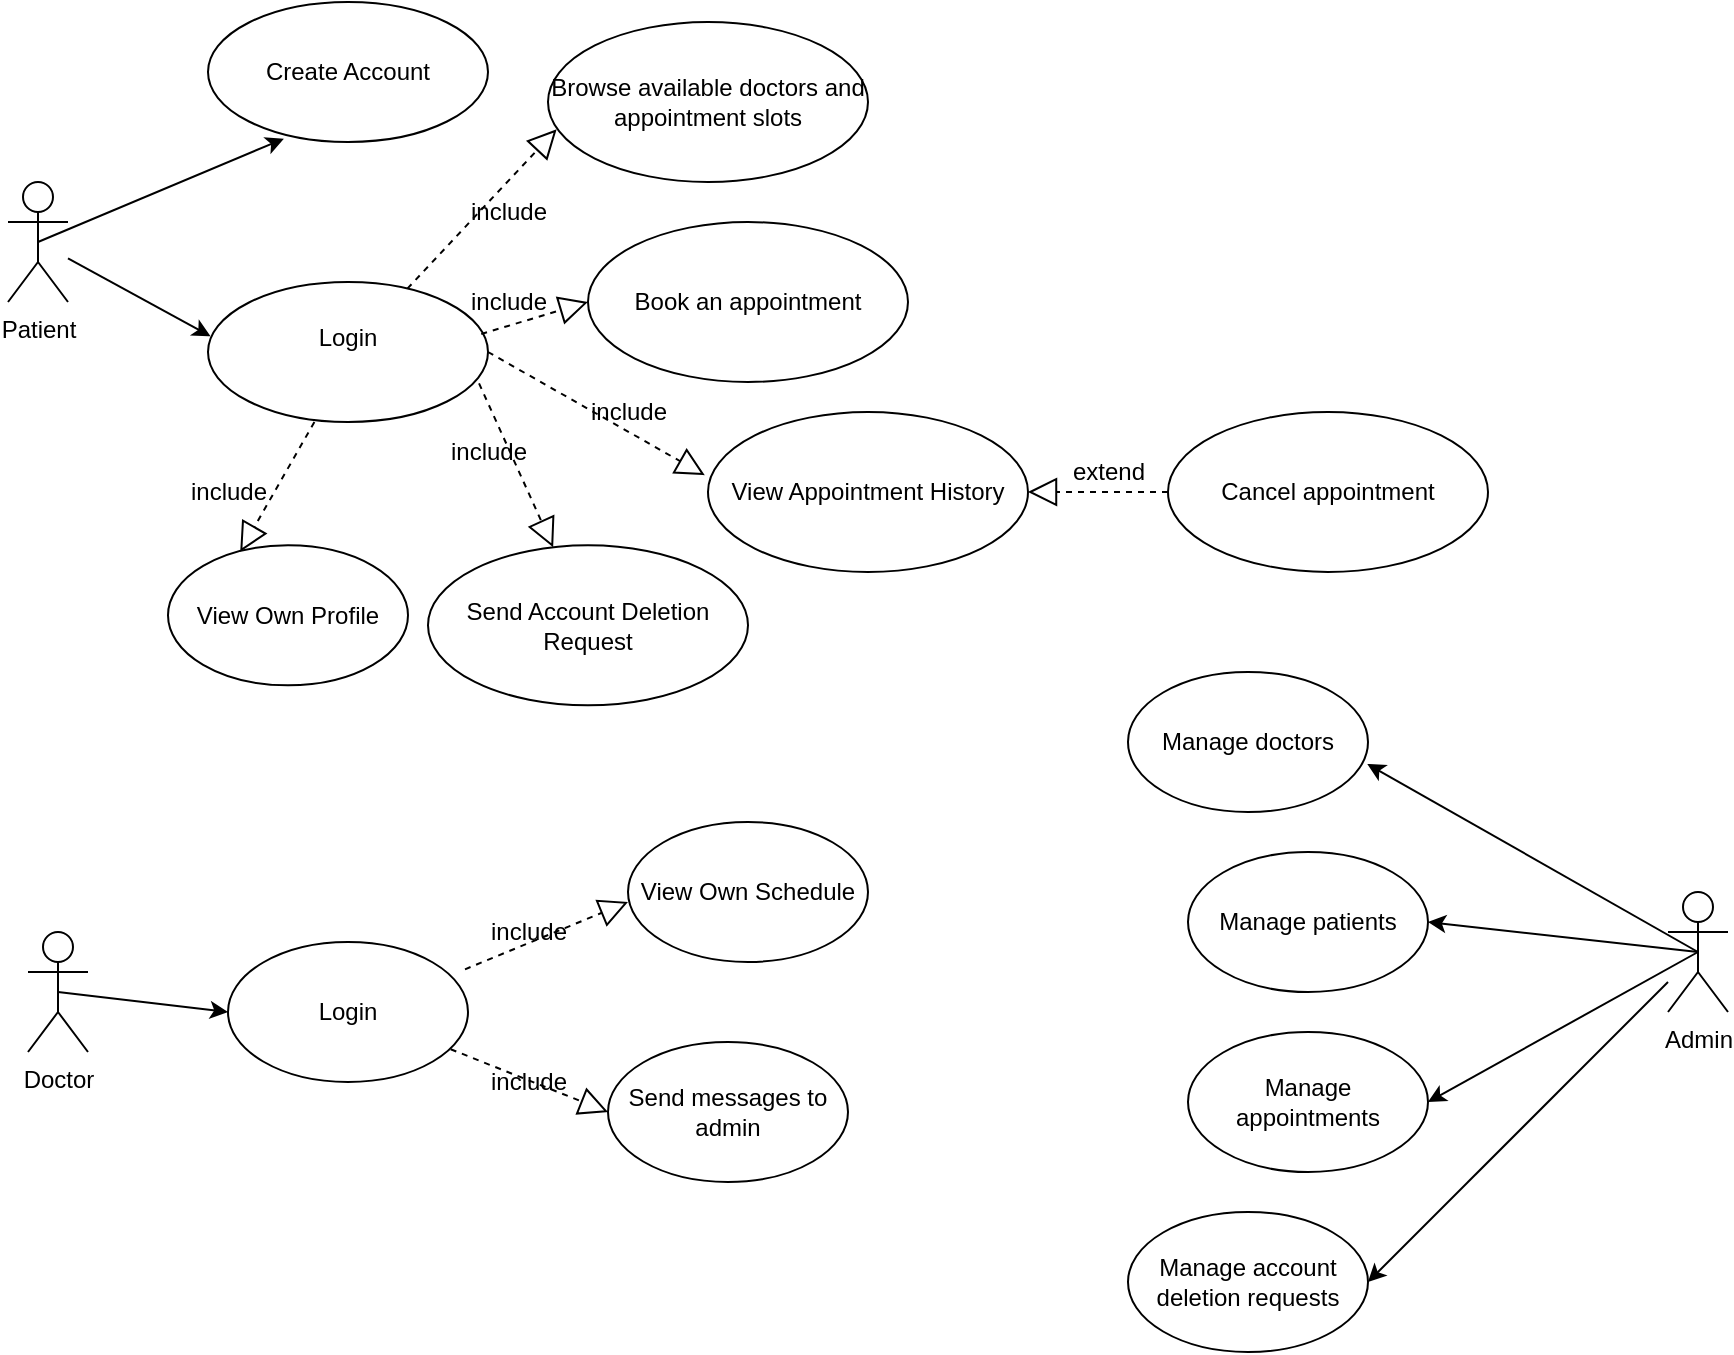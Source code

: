 <mxfile version="27.0.6" pages="3">
  <diagram name="Strona-1" id="jfip0unqtHXHmdQY02qT">
    <mxGraphModel dx="1678" dy="884" grid="1" gridSize="10" guides="1" tooltips="1" connect="1" arrows="1" fold="1" page="1" pageScale="1" pageWidth="827" pageHeight="1169" math="0" shadow="0">
      <root>
        <mxCell id="0" />
        <mxCell id="1" parent="0" />
        <mxCell id="KfnCdbrZIdUecofWsnj5-52" value="Patient" style="shape=umlActor;verticalLabelPosition=bottom;verticalAlign=top;html=1;outlineConnect=0;" vertex="1" parent="1">
          <mxGeometry x="90" y="180" width="30" height="60" as="geometry" />
        </mxCell>
        <mxCell id="KfnCdbrZIdUecofWsnj5-53" value="Doctor" style="shape=umlActor;verticalLabelPosition=bottom;verticalAlign=top;html=1;outlineConnect=0;" vertex="1" parent="1">
          <mxGeometry x="100" y="555" width="30" height="60" as="geometry" />
        </mxCell>
        <mxCell id="KfnCdbrZIdUecofWsnj5-54" value="Admin" style="shape=umlActor;verticalLabelPosition=bottom;verticalAlign=top;html=1;outlineConnect=0;" vertex="1" parent="1">
          <mxGeometry x="920" y="535" width="30" height="60" as="geometry" />
        </mxCell>
        <mxCell id="KfnCdbrZIdUecofWsnj5-55" value="&#xa;Login&#xa;&#xa;" style="ellipse;whiteSpace=wrap;html=1;" vertex="1" parent="1">
          <mxGeometry x="190" y="230" width="140" height="70" as="geometry" />
        </mxCell>
        <mxCell id="KfnCdbrZIdUecofWsnj5-58" value="Create Account" style="ellipse;whiteSpace=wrap;html=1;" vertex="1" parent="1">
          <mxGeometry x="190" y="90" width="140" height="70" as="geometry" />
        </mxCell>
        <mxCell id="KfnCdbrZIdUecofWsnj5-59" value="Book an appointment" style="ellipse;whiteSpace=wrap;html=1;" vertex="1" parent="1">
          <mxGeometry x="380" y="200" width="160" height="80" as="geometry" />
        </mxCell>
        <mxCell id="KfnCdbrZIdUecofWsnj5-60" value="Browse available doctors and appointment slots" style="ellipse;whiteSpace=wrap;html=1;" vertex="1" parent="1">
          <mxGeometry x="360" y="100" width="160" height="80" as="geometry" />
        </mxCell>
        <mxCell id="KfnCdbrZIdUecofWsnj5-61" value="Send Account Deletion Request" style="ellipse;whiteSpace=wrap;html=1;" vertex="1" parent="1">
          <mxGeometry x="300" y="361.68" width="160" height="80" as="geometry" />
        </mxCell>
        <mxCell id="KfnCdbrZIdUecofWsnj5-71" value="" style="endArrow=classic;html=1;rounded=0;entryX=0.009;entryY=0.388;entryDx=0;entryDy=0;entryPerimeter=0;" edge="1" parent="1" source="KfnCdbrZIdUecofWsnj5-52" target="KfnCdbrZIdUecofWsnj5-55">
          <mxGeometry width="50" height="50" relative="1" as="geometry">
            <mxPoint x="440" y="340" as="sourcePoint" />
            <mxPoint x="490" y="290" as="targetPoint" />
          </mxGeometry>
        </mxCell>
        <mxCell id="KfnCdbrZIdUecofWsnj5-72" value="" style="endArrow=classic;html=1;rounded=0;entryX=0.271;entryY=0.976;entryDx=0;entryDy=0;entryPerimeter=0;exitX=0.5;exitY=0.5;exitDx=0;exitDy=0;exitPerimeter=0;" edge="1" parent="1" source="KfnCdbrZIdUecofWsnj5-52" target="KfnCdbrZIdUecofWsnj5-58">
          <mxGeometry width="50" height="50" relative="1" as="geometry">
            <mxPoint x="440" y="340" as="sourcePoint" />
            <mxPoint x="490" y="290" as="targetPoint" />
          </mxGeometry>
        </mxCell>
        <mxCell id="KfnCdbrZIdUecofWsnj5-78" value="" style="endArrow=block;dashed=1;endFill=0;endSize=12;html=1;rounded=0;entryX=0.027;entryY=0.671;entryDx=0;entryDy=0;entryPerimeter=0;" edge="1" parent="1" source="KfnCdbrZIdUecofWsnj5-55" target="KfnCdbrZIdUecofWsnj5-60">
          <mxGeometry width="160" relative="1" as="geometry">
            <mxPoint x="390" y="310" as="sourcePoint" />
            <mxPoint x="550" y="310" as="targetPoint" />
          </mxGeometry>
        </mxCell>
        <mxCell id="KfnCdbrZIdUecofWsnj5-79" value="" style="endArrow=block;dashed=1;endFill=0;endSize=12;html=1;rounded=0;entryX=0;entryY=0.5;entryDx=0;entryDy=0;exitX=0.976;exitY=0.371;exitDx=0;exitDy=0;exitPerimeter=0;" edge="1" parent="1" source="KfnCdbrZIdUecofWsnj5-55" target="KfnCdbrZIdUecofWsnj5-59">
          <mxGeometry width="160" relative="1" as="geometry">
            <mxPoint x="390" y="310" as="sourcePoint" />
            <mxPoint x="550" y="310" as="targetPoint" />
          </mxGeometry>
        </mxCell>
        <mxCell id="KfnCdbrZIdUecofWsnj5-80" value="" style="endArrow=block;dashed=1;endFill=0;endSize=12;html=1;rounded=0;exitX=0.968;exitY=0.724;exitDx=0;exitDy=0;exitPerimeter=0;" edge="1" parent="1" source="KfnCdbrZIdUecofWsnj5-55" target="KfnCdbrZIdUecofWsnj5-61">
          <mxGeometry width="160" relative="1" as="geometry">
            <mxPoint x="390" y="310" as="sourcePoint" />
            <mxPoint x="550" y="310" as="targetPoint" />
          </mxGeometry>
        </mxCell>
        <mxCell id="KfnCdbrZIdUecofWsnj5-85" value="Login" style="ellipse;whiteSpace=wrap;html=1;" vertex="1" parent="1">
          <mxGeometry x="200" y="560" width="120" height="70" as="geometry" />
        </mxCell>
        <mxCell id="KfnCdbrZIdUecofWsnj5-86" value="View Own Schedule" style="ellipse;whiteSpace=wrap;html=1;" vertex="1" parent="1">
          <mxGeometry x="400" y="500" width="120" height="70" as="geometry" />
        </mxCell>
        <mxCell id="KfnCdbrZIdUecofWsnj5-87" value="Send messages to admin" style="ellipse;whiteSpace=wrap;html=1;" vertex="1" parent="1">
          <mxGeometry x="390" y="610" width="120" height="70" as="geometry" />
        </mxCell>
        <mxCell id="KfnCdbrZIdUecofWsnj5-88" value="" style="endArrow=classic;html=1;rounded=0;exitX=0.5;exitY=0.5;exitDx=0;exitDy=0;exitPerimeter=0;entryX=0;entryY=0.5;entryDx=0;entryDy=0;" edge="1" parent="1" source="KfnCdbrZIdUecofWsnj5-53" target="KfnCdbrZIdUecofWsnj5-85">
          <mxGeometry width="50" height="50" relative="1" as="geometry">
            <mxPoint x="440" y="490" as="sourcePoint" />
            <mxPoint x="490" y="440" as="targetPoint" />
          </mxGeometry>
        </mxCell>
        <mxCell id="KfnCdbrZIdUecofWsnj5-89" value="include" style="text;html=1;align=center;verticalAlign=middle;resizable=0;points=[];autosize=1;strokeColor=none;fillColor=none;" vertex="1" parent="1">
          <mxGeometry x="300" y="300" width="60" height="30" as="geometry" />
        </mxCell>
        <mxCell id="KfnCdbrZIdUecofWsnj5-90" value="include" style="text;html=1;align=center;verticalAlign=middle;resizable=0;points=[];autosize=1;strokeColor=none;fillColor=none;" vertex="1" parent="1">
          <mxGeometry x="320" y="540" width="60" height="30" as="geometry" />
        </mxCell>
        <mxCell id="KfnCdbrZIdUecofWsnj5-91" value="include" style="text;html=1;align=center;verticalAlign=middle;resizable=0;points=[];autosize=1;strokeColor=none;fillColor=none;" vertex="1" parent="1">
          <mxGeometry x="320" y="615" width="60" height="30" as="geometry" />
        </mxCell>
        <mxCell id="KfnCdbrZIdUecofWsnj5-92" value="include" style="text;html=1;align=center;verticalAlign=middle;resizable=0;points=[];autosize=1;strokeColor=none;fillColor=none;" vertex="1" parent="1">
          <mxGeometry x="310" y="180" width="60" height="30" as="geometry" />
        </mxCell>
        <mxCell id="KfnCdbrZIdUecofWsnj5-93" value="include" style="text;html=1;align=center;verticalAlign=middle;resizable=0;points=[];autosize=1;strokeColor=none;fillColor=none;" vertex="1" parent="1">
          <mxGeometry x="310" y="225" width="60" height="30" as="geometry" />
        </mxCell>
        <mxCell id="KfnCdbrZIdUecofWsnj5-97" value="" style="endArrow=block;dashed=1;endFill=0;endSize=12;html=1;rounded=0;exitX=-0.025;exitY=1.122;exitDx=0;exitDy=0;exitPerimeter=0;" edge="1" parent="1" source="KfnCdbrZIdUecofWsnj5-90">
          <mxGeometry width="160" relative="1" as="geometry">
            <mxPoint x="390" y="470" as="sourcePoint" />
            <mxPoint x="400" y="540" as="targetPoint" />
          </mxGeometry>
        </mxCell>
        <mxCell id="KfnCdbrZIdUecofWsnj5-98" value="" style="endArrow=block;dashed=1;endFill=0;endSize=12;html=1;rounded=0;exitX=0.928;exitY=0.766;exitDx=0;exitDy=0;exitPerimeter=0;entryX=0;entryY=0.5;entryDx=0;entryDy=0;" edge="1" parent="1" source="KfnCdbrZIdUecofWsnj5-85" target="KfnCdbrZIdUecofWsnj5-87">
          <mxGeometry width="160" relative="1" as="geometry">
            <mxPoint x="390" y="470" as="sourcePoint" />
            <mxPoint x="550" y="470" as="targetPoint" />
          </mxGeometry>
        </mxCell>
        <mxCell id="KfnCdbrZIdUecofWsnj5-99" value="View Own Profile" style="ellipse;whiteSpace=wrap;html=1;" vertex="1" parent="1">
          <mxGeometry x="170" y="361.68" width="120" height="70" as="geometry" />
        </mxCell>
        <mxCell id="KfnCdbrZIdUecofWsnj5-100" value="include" style="text;html=1;align=center;verticalAlign=middle;resizable=0;points=[];autosize=1;strokeColor=none;fillColor=none;" vertex="1" parent="1">
          <mxGeometry x="170" y="320" width="60" height="30" as="geometry" />
        </mxCell>
        <mxCell id="KfnCdbrZIdUecofWsnj5-101" value="" style="endArrow=block;dashed=1;endFill=0;endSize=12;html=1;rounded=0;exitX=0.38;exitY=0.976;exitDx=0;exitDy=0;exitPerimeter=0;entryX=0.301;entryY=0.045;entryDx=0;entryDy=0;entryPerimeter=0;" edge="1" parent="1" target="KfnCdbrZIdUecofWsnj5-99">
          <mxGeometry width="160" relative="1" as="geometry">
            <mxPoint x="243.2" y="300.0" as="sourcePoint" />
            <mxPoint x="240" y="411.68" as="targetPoint" />
          </mxGeometry>
        </mxCell>
        <mxCell id="KfnCdbrZIdUecofWsnj5-102" value="View Appointment History" style="ellipse;whiteSpace=wrap;html=1;" vertex="1" parent="1">
          <mxGeometry x="440" y="295" width="160" height="80" as="geometry" />
        </mxCell>
        <mxCell id="KfnCdbrZIdUecofWsnj5-103" value="Cancel appointment" style="ellipse;whiteSpace=wrap;html=1;" vertex="1" parent="1">
          <mxGeometry x="670" y="295" width="160" height="80" as="geometry" />
        </mxCell>
        <mxCell id="KfnCdbrZIdUecofWsnj5-104" value="" style="endArrow=block;dashed=1;endFill=0;endSize=12;html=1;rounded=0;exitX=1;exitY=0.5;exitDx=0;exitDy=0;entryX=-0.01;entryY=0.395;entryDx=0;entryDy=0;entryPerimeter=0;" edge="1" parent="1" source="KfnCdbrZIdUecofWsnj5-55" target="KfnCdbrZIdUecofWsnj5-102">
          <mxGeometry width="160" relative="1" as="geometry">
            <mxPoint x="407.2" y="390" as="sourcePoint" />
            <mxPoint x="430" y="330" as="targetPoint" />
          </mxGeometry>
        </mxCell>
        <mxCell id="KfnCdbrZIdUecofWsnj5-105" value="include" style="text;html=1;align=center;verticalAlign=middle;resizable=0;points=[];autosize=1;strokeColor=none;fillColor=none;" vertex="1" parent="1">
          <mxGeometry x="370" y="280" width="60" height="30" as="geometry" />
        </mxCell>
        <mxCell id="KfnCdbrZIdUecofWsnj5-107" value="extend" style="text;html=1;align=center;verticalAlign=middle;resizable=0;points=[];autosize=1;strokeColor=none;fillColor=none;" vertex="1" parent="1">
          <mxGeometry x="610" y="310" width="60" height="30" as="geometry" />
        </mxCell>
        <mxCell id="KfnCdbrZIdUecofWsnj5-108" value="" style="endArrow=block;dashed=1;endFill=0;endSize=12;html=1;rounded=0;exitX=0;exitY=0.5;exitDx=0;exitDy=0;entryX=1;entryY=0.5;entryDx=0;entryDy=0;" edge="1" parent="1" source="KfnCdbrZIdUecofWsnj5-103" target="KfnCdbrZIdUecofWsnj5-102">
          <mxGeometry width="160" relative="1" as="geometry">
            <mxPoint x="660" y="340" as="sourcePoint" />
            <mxPoint x="670" y="410" as="targetPoint" />
          </mxGeometry>
        </mxCell>
        <mxCell id="KfnCdbrZIdUecofWsnj5-113" value="Manage doctors" style="ellipse;whiteSpace=wrap;html=1;" vertex="1" parent="1">
          <mxGeometry x="650" y="425" width="120" height="70" as="geometry" />
        </mxCell>
        <mxCell id="KfnCdbrZIdUecofWsnj5-114" value="Manage patients" style="ellipse;whiteSpace=wrap;html=1;" vertex="1" parent="1">
          <mxGeometry x="680" y="515" width="120" height="70" as="geometry" />
        </mxCell>
        <mxCell id="KfnCdbrZIdUecofWsnj5-115" value="Manage appointments" style="ellipse;whiteSpace=wrap;html=1;" vertex="1" parent="1">
          <mxGeometry x="680" y="605" width="120" height="70" as="geometry" />
        </mxCell>
        <mxCell id="KfnCdbrZIdUecofWsnj5-116" value="Manage account deletion requests" style="ellipse;whiteSpace=wrap;html=1;" vertex="1" parent="1">
          <mxGeometry x="650" y="695" width="120" height="70" as="geometry" />
        </mxCell>
        <mxCell id="KfnCdbrZIdUecofWsnj5-124" value="" style="endArrow=classic;html=1;rounded=0;entryX=0.997;entryY=0.657;entryDx=0;entryDy=0;entryPerimeter=0;exitX=0.5;exitY=0.5;exitDx=0;exitDy=0;exitPerimeter=0;" edge="1" parent="1" source="KfnCdbrZIdUecofWsnj5-54" target="KfnCdbrZIdUecofWsnj5-113">
          <mxGeometry width="50" height="50" relative="1" as="geometry">
            <mxPoint x="950" y="525" as="sourcePoint" />
            <mxPoint x="1000" y="475" as="targetPoint" />
          </mxGeometry>
        </mxCell>
        <mxCell id="KfnCdbrZIdUecofWsnj5-125" value="" style="endArrow=classic;html=1;rounded=0;entryX=1;entryY=0.5;entryDx=0;entryDy=0;exitX=0.5;exitY=0.5;exitDx=0;exitDy=0;exitPerimeter=0;" edge="1" parent="1" source="KfnCdbrZIdUecofWsnj5-54" target="KfnCdbrZIdUecofWsnj5-114">
          <mxGeometry width="50" height="50" relative="1" as="geometry">
            <mxPoint x="950" y="525" as="sourcePoint" />
            <mxPoint x="1000" y="475" as="targetPoint" />
          </mxGeometry>
        </mxCell>
        <mxCell id="KfnCdbrZIdUecofWsnj5-126" value="" style="endArrow=classic;html=1;rounded=0;exitX=0.5;exitY=0.5;exitDx=0;exitDy=0;exitPerimeter=0;entryX=1;entryY=0.5;entryDx=0;entryDy=0;" edge="1" parent="1" source="KfnCdbrZIdUecofWsnj5-54" target="KfnCdbrZIdUecofWsnj5-115">
          <mxGeometry width="50" height="50" relative="1" as="geometry">
            <mxPoint x="1445" y="515" as="sourcePoint" />
            <mxPoint x="1090" y="651" as="targetPoint" />
          </mxGeometry>
        </mxCell>
        <mxCell id="KfnCdbrZIdUecofWsnj5-127" value="" style="endArrow=classic;html=1;rounded=0;entryX=1;entryY=0.5;entryDx=0;entryDy=0;" edge="1" parent="1" source="KfnCdbrZIdUecofWsnj5-54" target="KfnCdbrZIdUecofWsnj5-116">
          <mxGeometry width="50" height="50" relative="1" as="geometry">
            <mxPoint x="1485" y="575" as="sourcePoint" />
            <mxPoint x="1130" y="711" as="targetPoint" />
          </mxGeometry>
        </mxCell>
      </root>
    </mxGraphModel>
  </diagram>
  <diagram name="Strona-1" id="8wqDyGGwfvWIepc6JzrB">
    <mxGraphModel dx="1434" dy="780" grid="1" gridSize="10" guides="1" tooltips="1" connect="1" arrows="1" fold="1" page="1" pageScale="1" pageWidth="827" pageHeight="1169" math="0" shadow="0">
      <root>
        <mxCell id="0" />
        <mxCell id="1" parent="0" />
        <mxCell id="kGaFQlFM0zU3sOWdBRWb-1" value="Pacjent" style="shape=umlActor;verticalLabelPosition=bottom;verticalAlign=top;html=1;outlineConnect=0;" vertex="1" parent="1">
          <mxGeometry x="70" y="200" width="30" height="60" as="geometry" />
        </mxCell>
        <mxCell id="kGaFQlFM0zU3sOWdBRWb-2" value="IRezerwacja" style="rounded=0;whiteSpace=wrap;html=1;" vertex="1" parent="1">
          <mxGeometry x="180" y="200" width="120" height="60" as="geometry" />
        </mxCell>
        <mxCell id="kGaFQlFM0zU3sOWdBRWb-3" value="IOdmowa" style="rounded=0;whiteSpace=wrap;html=1;" vertex="1" parent="1">
          <mxGeometry x="370" y="200" width="120" height="60" as="geometry" />
        </mxCell>
        <mxCell id="kGaFQlFM0zU3sOWdBRWb-4" value="BazaDanych" style="rounded=0;whiteSpace=wrap;html=1;" vertex="1" parent="1">
          <mxGeometry x="570" y="200" width="120" height="60" as="geometry" />
        </mxCell>
        <mxCell id="kGaFQlFM0zU3sOWdBRWb-6" value="" style="endArrow=none;dashed=1;html=1;rounded=0;" edge="1" parent="1">
          <mxGeometry width="50" height="50" relative="1" as="geometry">
            <mxPoint x="80" y="360" as="sourcePoint" />
            <mxPoint x="80" y="290" as="targetPoint" />
          </mxGeometry>
        </mxCell>
        <mxCell id="kGaFQlFM0zU3sOWdBRWb-7" value="" style="endArrow=none;dashed=1;html=1;rounded=0;entryX=0.5;entryY=1;entryDx=0;entryDy=0;" edge="1" parent="1" target="kGaFQlFM0zU3sOWdBRWb-2">
          <mxGeometry width="50" height="50" relative="1" as="geometry">
            <mxPoint x="240" y="360" as="sourcePoint" />
            <mxPoint x="240" y="380" as="targetPoint" />
          </mxGeometry>
        </mxCell>
        <mxCell id="kGaFQlFM0zU3sOWdBRWb-8" value="" style="endArrow=classic;html=1;rounded=0;" edge="1" parent="1">
          <mxGeometry width="50" height="50" relative="1" as="geometry">
            <mxPoint x="80" y="360" as="sourcePoint" />
            <mxPoint x="240" y="360" as="targetPoint" />
          </mxGeometry>
        </mxCell>
        <mxCell id="kGaFQlFM0zU3sOWdBRWb-9" value="otwórzRezerwację" style="text;html=1;align=center;verticalAlign=middle;whiteSpace=wrap;rounded=0;" vertex="1" parent="1">
          <mxGeometry x="120" y="330" width="60" height="30" as="geometry" />
        </mxCell>
        <mxCell id="kGaFQlFM0zU3sOWdBRWb-12" value="" style="html=1;points=[];perimeter=orthogonalPerimeter;fillColor=strokeColor;" vertex="1" parent="1">
          <mxGeometry x="82.5" y="360" width="5" height="280" as="geometry" />
        </mxCell>
        <mxCell id="kGaFQlFM0zU3sOWdBRWb-13" value="zamknij" style="text;html=1;align=center;verticalAlign=middle;whiteSpace=wrap;rounded=0;" vertex="1" parent="1">
          <mxGeometry x="117.5" y="840" width="60" height="30" as="geometry" />
        </mxCell>
        <mxCell id="kGaFQlFM0zU3sOWdBRWb-14" value="" style="endArrow=classic;html=1;rounded=0;" edge="1" parent="1" source="kGaFQlFM0zU3sOWdBRWb-44">
          <mxGeometry width="50" height="50" relative="1" as="geometry">
            <mxPoint x="87.5" y="870" as="sourcePoint" />
            <mxPoint x="237.5" y="870" as="targetPoint" />
          </mxGeometry>
        </mxCell>
        <mxCell id="kGaFQlFM0zU3sOWdBRWb-17" value="" style="html=1;points=[];perimeter=orthogonalPerimeter;fillColor=strokeColor;" vertex="1" parent="1">
          <mxGeometry x="235" y="360" width="5" height="60" as="geometry" />
        </mxCell>
        <mxCell id="kGaFQlFM0zU3sOWdBRWb-18" value="" style="endArrow=classic;html=1;rounded=0;exitX=0.8;exitY=0.983;exitDx=0;exitDy=0;exitPerimeter=0;" edge="1" parent="1" source="kGaFQlFM0zU3sOWdBRWb-17">
          <mxGeometry width="50" height="50" relative="1" as="geometry">
            <mxPoint x="420" y="560" as="sourcePoint" />
            <mxPoint x="640" y="419" as="targetPoint" />
          </mxGeometry>
        </mxCell>
        <mxCell id="kGaFQlFM0zU3sOWdBRWb-19" value="sprawdzDostępnośćTerminu" style="text;html=1;align=center;verticalAlign=middle;whiteSpace=wrap;rounded=0;" vertex="1" parent="1">
          <mxGeometry x="400" y="380" width="60" height="30" as="geometry" />
        </mxCell>
        <mxCell id="kGaFQlFM0zU3sOWdBRWb-20" value="" style="endArrow=classic;html=1;rounded=0;entryX=-0.8;entryY=0;entryDx=0;entryDy=0;entryPerimeter=0;" edge="1" parent="1" target="kGaFQlFM0zU3sOWdBRWb-23">
          <mxGeometry width="50" height="50" relative="1" as="geometry">
            <mxPoint x="90" y="510" as="sourcePoint" />
            <mxPoint x="250" y="510" as="targetPoint" />
          </mxGeometry>
        </mxCell>
        <mxCell id="kGaFQlFM0zU3sOWdBRWb-21" value="wprowadźDane" style="text;html=1;align=center;verticalAlign=middle;whiteSpace=wrap;rounded=0;" vertex="1" parent="1">
          <mxGeometry x="130" y="480" width="60" height="30" as="geometry" />
        </mxCell>
        <mxCell id="kGaFQlFM0zU3sOWdBRWb-22" value="" style="endArrow=none;dashed=1;html=1;rounded=0;entryX=0.8;entryY=1.05;entryDx=0;entryDy=0;entryPerimeter=0;" edge="1" parent="1" source="kGaFQlFM0zU3sOWdBRWb-31" target="kGaFQlFM0zU3sOWdBRWb-17">
          <mxGeometry width="50" height="50" relative="1" as="geometry">
            <mxPoint x="240" y="500" as="sourcePoint" />
            <mxPoint x="300" y="510" as="targetPoint" />
          </mxGeometry>
        </mxCell>
        <mxCell id="kGaFQlFM0zU3sOWdBRWb-23" value="" style="html=1;points=[];perimeter=orthogonalPerimeter;fillColor=strokeColor;" vertex="1" parent="1">
          <mxGeometry x="240" y="510" width="5" height="80" as="geometry" />
        </mxCell>
        <mxCell id="kGaFQlFM0zU3sOWdBRWb-24" value="" style="endArrow=classic;html=1;rounded=0;exitX=1;exitY=0.263;exitDx=0;exitDy=0;exitPerimeter=0;" edge="1" parent="1" source="kGaFQlFM0zU3sOWdBRWb-23">
          <mxGeometry width="50" height="50" relative="1" as="geometry">
            <mxPoint x="310" y="560" as="sourcePoint" />
            <mxPoint x="641" y="530" as="targetPoint" />
          </mxGeometry>
        </mxCell>
        <mxCell id="kGaFQlFM0zU3sOWdBRWb-25" value="dokonajRezerwacji" style="text;html=1;align=center;verticalAlign=middle;whiteSpace=wrap;rounded=0;" vertex="1" parent="1">
          <mxGeometry x="400" y="500" width="60" height="30" as="geometry" />
        </mxCell>
        <mxCell id="kGaFQlFM0zU3sOWdBRWb-26" value="" style="endArrow=classic;html=1;rounded=0;" edge="1" parent="1">
          <mxGeometry width="50" height="50" relative="1" as="geometry">
            <mxPoint x="640" y="460" as="sourcePoint" />
            <mxPoint x="240" y="460" as="targetPoint" />
          </mxGeometry>
        </mxCell>
        <mxCell id="kGaFQlFM0zU3sOWdBRWb-27" value="wyświetlDostępneTerminy" style="text;html=1;align=center;verticalAlign=middle;whiteSpace=wrap;rounded=0;" vertex="1" parent="1">
          <mxGeometry x="400" y="430" width="60" height="30" as="geometry" />
        </mxCell>
        <mxCell id="kGaFQlFM0zU3sOWdBRWb-30" value="" style="html=1;points=[];perimeter=orthogonalPerimeter;fillColor=strokeColor;" vertex="1" parent="1">
          <mxGeometry x="640" y="420" width="5" height="40" as="geometry" />
        </mxCell>
        <mxCell id="kGaFQlFM0zU3sOWdBRWb-32" value="" style="endArrow=none;dashed=1;html=1;rounded=0;entryX=0.8;entryY=1.05;entryDx=0;entryDy=0;entryPerimeter=0;" edge="1" parent="1" target="kGaFQlFM0zU3sOWdBRWb-31">
          <mxGeometry width="50" height="50" relative="1" as="geometry">
            <mxPoint x="240" y="500" as="sourcePoint" />
            <mxPoint x="239" y="423" as="targetPoint" />
          </mxGeometry>
        </mxCell>
        <mxCell id="kGaFQlFM0zU3sOWdBRWb-31" value="" style="html=1;points=[];perimeter=orthogonalPerimeter;fillColor=strokeColor;" vertex="1" parent="1">
          <mxGeometry x="235" y="420" width="5" height="40" as="geometry" />
        </mxCell>
        <mxCell id="kGaFQlFM0zU3sOWdBRWb-33" value="" style="endArrow=none;dashed=1;html=1;rounded=0;entryX=0.625;entryY=1.05;entryDx=0;entryDy=0;entryPerimeter=0;exitX=1;exitY=-0.075;exitDx=0;exitDy=0;exitPerimeter=0;" edge="1" parent="1" source="kGaFQlFM0zU3sOWdBRWb-30" target="kGaFQlFM0zU3sOWdBRWb-4">
          <mxGeometry width="50" height="50" relative="1" as="geometry">
            <mxPoint x="420" y="560" as="sourcePoint" />
            <mxPoint x="470" y="510" as="targetPoint" />
          </mxGeometry>
        </mxCell>
        <mxCell id="kGaFQlFM0zU3sOWdBRWb-34" value="" style="endArrow=none;dashed=1;html=1;rounded=0;entryX=1;entryY=0.95;entryDx=0;entryDy=0;entryPerimeter=0;" edge="1" parent="1" source="kGaFQlFM0zU3sOWdBRWb-37" target="kGaFQlFM0zU3sOWdBRWb-30">
          <mxGeometry width="50" height="50" relative="1" as="geometry">
            <mxPoint x="645" y="700" as="sourcePoint" />
            <mxPoint x="470" y="510" as="targetPoint" />
          </mxGeometry>
        </mxCell>
        <mxCell id="kGaFQlFM0zU3sOWdBRWb-35" value="" style="endArrow=classic;html=1;rounded=0;" edge="1" parent="1">
          <mxGeometry width="50" height="50" relative="1" as="geometry">
            <mxPoint x="640" y="570" as="sourcePoint" />
            <mxPoint x="250" y="570" as="targetPoint" />
          </mxGeometry>
        </mxCell>
        <mxCell id="kGaFQlFM0zU3sOWdBRWb-36" value="wyślij powiadomienie" style="text;html=1;align=center;verticalAlign=middle;whiteSpace=wrap;rounded=0;" vertex="1" parent="1">
          <mxGeometry x="365" y="540" width="130" height="30" as="geometry" />
        </mxCell>
        <mxCell id="kGaFQlFM0zU3sOWdBRWb-38" value="" style="endArrow=none;dashed=1;html=1;rounded=0;entryX=1;entryY=0.95;entryDx=0;entryDy=0;entryPerimeter=0;" edge="1" parent="1" target="kGaFQlFM0zU3sOWdBRWb-37">
          <mxGeometry width="50" height="50" relative="1" as="geometry">
            <mxPoint x="645" y="700" as="sourcePoint" />
            <mxPoint x="645" y="458" as="targetPoint" />
          </mxGeometry>
        </mxCell>
        <mxCell id="kGaFQlFM0zU3sOWdBRWb-37" value="" style="html=1;points=[];perimeter=orthogonalPerimeter;fillColor=strokeColor;" vertex="1" parent="1">
          <mxGeometry x="640" y="530" width="5" height="40" as="geometry" />
        </mxCell>
        <mxCell id="kGaFQlFM0zU3sOWdBRWb-39" value="" style="html=1;points=[];perimeter=orthogonalPerimeter;fillColor=strokeColor;" vertex="1" parent="1">
          <mxGeometry x="82.5" y="640" width="5" height="230" as="geometry" />
        </mxCell>
        <mxCell id="kGaFQlFM0zU3sOWdBRWb-40" value="" style="endArrow=classic;html=1;rounded=0;exitX=0.9;exitY=1;exitDx=0;exitDy=0;exitPerimeter=0;" edge="1" parent="1" source="kGaFQlFM0zU3sOWdBRWb-12">
          <mxGeometry width="50" height="50" relative="1" as="geometry">
            <mxPoint x="240" y="690" as="sourcePoint" />
            <mxPoint x="230" y="640" as="targetPoint" />
          </mxGeometry>
        </mxCell>
        <mxCell id="kGaFQlFM0zU3sOWdBRWb-41" value="zmieńTermin" style="text;html=1;align=center;verticalAlign=middle;whiteSpace=wrap;rounded=0;" vertex="1" parent="1">
          <mxGeometry x="130" y="610" width="60" height="30" as="geometry" />
        </mxCell>
        <mxCell id="kGaFQlFM0zU3sOWdBRWb-45" value="" style="endArrow=classic;html=1;rounded=0;" edge="1" parent="1" target="kGaFQlFM0zU3sOWdBRWb-44">
          <mxGeometry width="50" height="50" relative="1" as="geometry">
            <mxPoint x="87.5" y="870" as="sourcePoint" />
            <mxPoint x="237.5" y="870" as="targetPoint" />
          </mxGeometry>
        </mxCell>
        <mxCell id="kGaFQlFM0zU3sOWdBRWb-44" value="" style="html=1;points=[];perimeter=orthogonalPerimeter;fillColor=strokeColor;" vertex="1" parent="1">
          <mxGeometry x="235" y="850" width="5" height="20" as="geometry" />
        </mxCell>
        <mxCell id="kGaFQlFM0zU3sOWdBRWb-46" value="" style="html=1;points=[];perimeter=orthogonalPerimeter;fillColor=strokeColor;" vertex="1" parent="1">
          <mxGeometry x="240" y="585" width="5" height="80" as="geometry" />
        </mxCell>
        <mxCell id="kGaFQlFM0zU3sOWdBRWb-47" value="" style="endArrow=classic;html=1;rounded=0;" edge="1" parent="1">
          <mxGeometry width="50" height="50" relative="1" as="geometry">
            <mxPoint x="240" y="700" as="sourcePoint" />
            <mxPoint x="640" y="700" as="targetPoint" />
          </mxGeometry>
        </mxCell>
        <mxCell id="kGaFQlFM0zU3sOWdBRWb-48" value="" style="endArrow=none;dashed=1;html=1;rounded=0;entryX=0.5;entryY=1;entryDx=0;entryDy=0;" edge="1" parent="1" target="kGaFQlFM0zU3sOWdBRWb-3">
          <mxGeometry width="50" height="50" relative="1" as="geometry">
            <mxPoint x="430" y="900" as="sourcePoint" />
            <mxPoint x="400" y="510" as="targetPoint" />
          </mxGeometry>
        </mxCell>
        <mxCell id="kGaFQlFM0zU3sOWdBRWb-49" value="" style="html=1;points=[];perimeter=orthogonalPerimeter;fillColor=strokeColor;" vertex="1" parent="1">
          <mxGeometry x="240" y="665" width="5" height="135" as="geometry" />
        </mxCell>
        <mxCell id="kGaFQlFM0zU3sOWdBRWb-50" value="" style="html=1;points=[];perimeter=orthogonalPerimeter;fillColor=strokeColor;" vertex="1" parent="1">
          <mxGeometry x="645" y="690" width="5" height="20" as="geometry" />
        </mxCell>
        <mxCell id="kGaFQlFM0zU3sOWdBRWb-55" value="zapiszZmiany" style="text;html=1;align=center;verticalAlign=middle;whiteSpace=wrap;rounded=0;" vertex="1" parent="1">
          <mxGeometry x="400" y="665" width="60" height="30" as="geometry" />
        </mxCell>
        <mxCell id="kGaFQlFM0zU3sOWdBRWb-56" value="alt" style="shape=umlFrame;whiteSpace=wrap;html=1;pointerEvents=0;recursiveResize=0;container=1;collapsible=0;width=160;strokeWidth=3;" vertex="1" parent="1">
          <mxGeometry x="120" y="650" width="560" height="170" as="geometry" />
        </mxCell>
        <mxCell id="kGaFQlFM0zU3sOWdBRWb-57" value="[autoryzacja]" style="text;html=1;align=center;verticalAlign=middle;whiteSpace=wrap;rounded=0;" vertex="1" parent="kGaFQlFM0zU3sOWdBRWb-56">
          <mxGeometry x="20" y="45" width="60" height="30" as="geometry" />
        </mxCell>
        <mxCell id="kGaFQlFM0zU3sOWdBRWb-58" value="[brakAutoryzacji]" style="text;html=1;align=center;verticalAlign=middle;whiteSpace=wrap;rounded=0;" vertex="1" parent="kGaFQlFM0zU3sOWdBRWb-56">
          <mxGeometry x="30" y="120" width="60" height="30" as="geometry" />
        </mxCell>
        <mxCell id="kGaFQlFM0zU3sOWdBRWb-52" value="" style="endArrow=classic;html=1;rounded=0;exitX=1;exitY=0.681;exitDx=0;exitDy=0;exitPerimeter=0;" edge="1" parent="kGaFQlFM0zU3sOWdBRWb-56">
          <mxGeometry width="50" height="50" relative="1" as="geometry">
            <mxPoint x="130" y="116.935" as="sourcePoint" />
            <mxPoint x="305" y="117" as="targetPoint" />
          </mxGeometry>
        </mxCell>
        <mxCell id="kGaFQlFM0zU3sOWdBRWb-53" value="" style="html=1;points=[];perimeter=orthogonalPerimeter;fillColor=strokeColor;" vertex="1" parent="kGaFQlFM0zU3sOWdBRWb-56">
          <mxGeometry x="310" y="110" width="5" height="20" as="geometry" />
        </mxCell>
        <mxCell id="kGaFQlFM0zU3sOWdBRWb-54" value="wyświetlOdmowę" style="text;html=1;align=center;verticalAlign=middle;whiteSpace=wrap;rounded=0;" vertex="1" parent="kGaFQlFM0zU3sOWdBRWb-56">
          <mxGeometry x="180" y="90" width="60" height="30" as="geometry" />
        </mxCell>
        <mxCell id="kGaFQlFM0zU3sOWdBRWb-59" value="" style="endArrow=none;dashed=1;html=1;dashPattern=1 3;strokeWidth=2;rounded=0;exitX=0.002;exitY=0.494;exitDx=0;exitDy=0;exitPerimeter=0;entryX=1;entryY=0.494;entryDx=0;entryDy=0;entryPerimeter=0;" edge="1" parent="1" source="kGaFQlFM0zU3sOWdBRWb-56" target="kGaFQlFM0zU3sOWdBRWb-56">
          <mxGeometry width="50" height="50" relative="1" as="geometry">
            <mxPoint x="240" y="690" as="sourcePoint" />
            <mxPoint x="290" y="640" as="targetPoint" />
          </mxGeometry>
        </mxCell>
      </root>
    </mxGraphModel>
  </diagram>
  <diagram name="Strona-2" id="8MJQY6W-uljiFhYnx7Pw">
    <mxGraphModel dx="1434" dy="780" grid="1" gridSize="10" guides="1" tooltips="1" connect="1" arrows="1" fold="1" page="1" pageScale="1" pageWidth="827" pageHeight="1169" math="0" shadow="0">
      <root>
        <mxCell id="0" />
        <mxCell id="1" parent="0" />
        <mxCell id="LnA_TubQg3HEzcQbhp6W-1" value="Admin" style="shape=umlActor;verticalLabelPosition=bottom;verticalAlign=top;html=1;outlineConnect=0;" vertex="1" parent="1">
          <mxGeometry x="70" y="200" width="30" height="60" as="geometry" />
        </mxCell>
        <mxCell id="LnA_TubQg3HEzcQbhp6W-2" value="systemZarządzania" style="rounded=0;whiteSpace=wrap;html=1;" vertex="1" parent="1">
          <mxGeometry x="180" y="200" width="120" height="60" as="geometry" />
        </mxCell>
        <mxCell id="LnA_TubQg3HEzcQbhp6W-4" value="BazaDanych" style="rounded=0;whiteSpace=wrap;html=1;" vertex="1" parent="1">
          <mxGeometry x="570" y="200" width="120" height="60" as="geometry" />
        </mxCell>
        <mxCell id="LnA_TubQg3HEzcQbhp6W-5" value="" style="endArrow=none;dashed=1;html=1;rounded=0;" edge="1" parent="1">
          <mxGeometry width="50" height="50" relative="1" as="geometry">
            <mxPoint x="80" y="360" as="sourcePoint" />
            <mxPoint x="80" y="290" as="targetPoint" />
          </mxGeometry>
        </mxCell>
        <mxCell id="LnA_TubQg3HEzcQbhp6W-6" value="" style="endArrow=none;dashed=1;html=1;rounded=0;entryX=0.5;entryY=1;entryDx=0;entryDy=0;" edge="1" parent="1" target="LnA_TubQg3HEzcQbhp6W-2">
          <mxGeometry width="50" height="50" relative="1" as="geometry">
            <mxPoint x="240" y="360" as="sourcePoint" />
            <mxPoint x="240" y="380" as="targetPoint" />
          </mxGeometry>
        </mxCell>
        <mxCell id="LnA_TubQg3HEzcQbhp6W-7" value="" style="endArrow=classic;html=1;rounded=0;" edge="1" parent="1">
          <mxGeometry width="50" height="50" relative="1" as="geometry">
            <mxPoint x="80" y="360" as="sourcePoint" />
            <mxPoint x="240" y="360" as="targetPoint" />
          </mxGeometry>
        </mxCell>
        <mxCell id="LnA_TubQg3HEzcQbhp6W-8" value="otwórzRezerwację" style="text;html=1;align=center;verticalAlign=middle;whiteSpace=wrap;rounded=0;" vertex="1" parent="1">
          <mxGeometry x="120" y="330" width="60" height="30" as="geometry" />
        </mxCell>
        <mxCell id="LnA_TubQg3HEzcQbhp6W-9" value="" style="html=1;points=[];perimeter=orthogonalPerimeter;fillColor=strokeColor;" vertex="1" parent="1">
          <mxGeometry x="82.5" y="360" width="5" height="280" as="geometry" />
        </mxCell>
        <mxCell id="LnA_TubQg3HEzcQbhp6W-10" value="zamknij" style="text;html=1;align=center;verticalAlign=middle;whiteSpace=wrap;rounded=0;" vertex="1" parent="1">
          <mxGeometry x="117.5" y="840" width="60" height="30" as="geometry" />
        </mxCell>
        <mxCell id="LnA_TubQg3HEzcQbhp6W-11" value="" style="endArrow=classic;html=1;rounded=0;" edge="1" parent="1" source="LnA_TubQg3HEzcQbhp6W-36">
          <mxGeometry width="50" height="50" relative="1" as="geometry">
            <mxPoint x="87.5" y="870" as="sourcePoint" />
            <mxPoint x="237.5" y="870" as="targetPoint" />
          </mxGeometry>
        </mxCell>
        <mxCell id="LnA_TubQg3HEzcQbhp6W-12" value="" style="html=1;points=[];perimeter=orthogonalPerimeter;fillColor=strokeColor;" vertex="1" parent="1">
          <mxGeometry x="235" y="360" width="5" height="60" as="geometry" />
        </mxCell>
        <mxCell id="LnA_TubQg3HEzcQbhp6W-13" value="" style="endArrow=classic;html=1;rounded=0;exitX=0.8;exitY=0.983;exitDx=0;exitDy=0;exitPerimeter=0;" edge="1" parent="1" source="LnA_TubQg3HEzcQbhp6W-12">
          <mxGeometry width="50" height="50" relative="1" as="geometry">
            <mxPoint x="420" y="560" as="sourcePoint" />
            <mxPoint x="640" y="419" as="targetPoint" />
          </mxGeometry>
        </mxCell>
        <mxCell id="LnA_TubQg3HEzcQbhp6W-14" value="sprawdzDostępnośćTerminu" style="text;html=1;align=center;verticalAlign=middle;whiteSpace=wrap;rounded=0;" vertex="1" parent="1">
          <mxGeometry x="400" y="380" width="60" height="30" as="geometry" />
        </mxCell>
        <mxCell id="LnA_TubQg3HEzcQbhp6W-15" value="" style="endArrow=classic;html=1;rounded=0;entryX=-0.8;entryY=0;entryDx=0;entryDy=0;entryPerimeter=0;" edge="1" parent="1" target="LnA_TubQg3HEzcQbhp6W-18">
          <mxGeometry width="50" height="50" relative="1" as="geometry">
            <mxPoint x="90" y="510" as="sourcePoint" />
            <mxPoint x="250" y="510" as="targetPoint" />
          </mxGeometry>
        </mxCell>
        <mxCell id="LnA_TubQg3HEzcQbhp6W-16" value="wprowadźDane" style="text;html=1;align=center;verticalAlign=middle;whiteSpace=wrap;rounded=0;" vertex="1" parent="1">
          <mxGeometry x="130" y="480" width="60" height="30" as="geometry" />
        </mxCell>
        <mxCell id="LnA_TubQg3HEzcQbhp6W-17" value="" style="endArrow=none;dashed=1;html=1;rounded=0;entryX=0.8;entryY=1.05;entryDx=0;entryDy=0;entryPerimeter=0;" edge="1" parent="1" source="LnA_TubQg3HEzcQbhp6W-25" target="LnA_TubQg3HEzcQbhp6W-12">
          <mxGeometry width="50" height="50" relative="1" as="geometry">
            <mxPoint x="240" y="500" as="sourcePoint" />
            <mxPoint x="300" y="510" as="targetPoint" />
          </mxGeometry>
        </mxCell>
        <mxCell id="LnA_TubQg3HEzcQbhp6W-18" value="" style="html=1;points=[];perimeter=orthogonalPerimeter;fillColor=strokeColor;" vertex="1" parent="1">
          <mxGeometry x="240" y="510" width="5" height="80" as="geometry" />
        </mxCell>
        <mxCell id="LnA_TubQg3HEzcQbhp6W-19" value="" style="endArrow=classic;html=1;rounded=0;exitX=1;exitY=0.263;exitDx=0;exitDy=0;exitPerimeter=0;" edge="1" parent="1" source="LnA_TubQg3HEzcQbhp6W-18">
          <mxGeometry width="50" height="50" relative="1" as="geometry">
            <mxPoint x="310" y="560" as="sourcePoint" />
            <mxPoint x="641" y="530" as="targetPoint" />
          </mxGeometry>
        </mxCell>
        <mxCell id="LnA_TubQg3HEzcQbhp6W-20" value="dokonajRezerwacji" style="text;html=1;align=center;verticalAlign=middle;whiteSpace=wrap;rounded=0;" vertex="1" parent="1">
          <mxGeometry x="400" y="500" width="60" height="30" as="geometry" />
        </mxCell>
        <mxCell id="LnA_TubQg3HEzcQbhp6W-21" value="" style="endArrow=classic;html=1;rounded=0;" edge="1" parent="1">
          <mxGeometry width="50" height="50" relative="1" as="geometry">
            <mxPoint x="640" y="460" as="sourcePoint" />
            <mxPoint x="240" y="460" as="targetPoint" />
          </mxGeometry>
        </mxCell>
        <mxCell id="LnA_TubQg3HEzcQbhp6W-22" value="wyświetlDostępneTerminy" style="text;html=1;align=center;verticalAlign=middle;whiteSpace=wrap;rounded=0;" vertex="1" parent="1">
          <mxGeometry x="400" y="430" width="60" height="30" as="geometry" />
        </mxCell>
        <mxCell id="LnA_TubQg3HEzcQbhp6W-23" value="" style="html=1;points=[];perimeter=orthogonalPerimeter;fillColor=strokeColor;" vertex="1" parent="1">
          <mxGeometry x="640" y="420" width="5" height="40" as="geometry" />
        </mxCell>
        <mxCell id="LnA_TubQg3HEzcQbhp6W-24" value="" style="endArrow=none;dashed=1;html=1;rounded=0;entryX=0.8;entryY=1.05;entryDx=0;entryDy=0;entryPerimeter=0;" edge="1" parent="1" target="LnA_TubQg3HEzcQbhp6W-25">
          <mxGeometry width="50" height="50" relative="1" as="geometry">
            <mxPoint x="240" y="500" as="sourcePoint" />
            <mxPoint x="239" y="423" as="targetPoint" />
          </mxGeometry>
        </mxCell>
        <mxCell id="LnA_TubQg3HEzcQbhp6W-25" value="" style="html=1;points=[];perimeter=orthogonalPerimeter;fillColor=strokeColor;" vertex="1" parent="1">
          <mxGeometry x="235" y="420" width="5" height="40" as="geometry" />
        </mxCell>
        <mxCell id="LnA_TubQg3HEzcQbhp6W-26" value="" style="endArrow=none;dashed=1;html=1;rounded=0;entryX=0.625;entryY=1.05;entryDx=0;entryDy=0;entryPerimeter=0;exitX=1;exitY=-0.075;exitDx=0;exitDy=0;exitPerimeter=0;" edge="1" parent="1" source="LnA_TubQg3HEzcQbhp6W-23" target="LnA_TubQg3HEzcQbhp6W-4">
          <mxGeometry width="50" height="50" relative="1" as="geometry">
            <mxPoint x="420" y="560" as="sourcePoint" />
            <mxPoint x="470" y="510" as="targetPoint" />
          </mxGeometry>
        </mxCell>
        <mxCell id="LnA_TubQg3HEzcQbhp6W-27" value="" style="endArrow=none;dashed=1;html=1;rounded=0;entryX=1;entryY=0.95;entryDx=0;entryDy=0;entryPerimeter=0;" edge="1" parent="1" source="LnA_TubQg3HEzcQbhp6W-31" target="LnA_TubQg3HEzcQbhp6W-23">
          <mxGeometry width="50" height="50" relative="1" as="geometry">
            <mxPoint x="645" y="700" as="sourcePoint" />
            <mxPoint x="470" y="510" as="targetPoint" />
          </mxGeometry>
        </mxCell>
        <mxCell id="LnA_TubQg3HEzcQbhp6W-28" value="" style="endArrow=classic;html=1;rounded=0;" edge="1" parent="1">
          <mxGeometry width="50" height="50" relative="1" as="geometry">
            <mxPoint x="640" y="570" as="sourcePoint" />
            <mxPoint x="250" y="570" as="targetPoint" />
          </mxGeometry>
        </mxCell>
        <mxCell id="LnA_TubQg3HEzcQbhp6W-29" value="wyślij powiadomienie" style="text;html=1;align=center;verticalAlign=middle;whiteSpace=wrap;rounded=0;" vertex="1" parent="1">
          <mxGeometry x="365" y="540" width="130" height="30" as="geometry" />
        </mxCell>
        <mxCell id="LnA_TubQg3HEzcQbhp6W-30" value="" style="endArrow=none;dashed=1;html=1;rounded=0;entryX=1;entryY=0.95;entryDx=0;entryDy=0;entryPerimeter=0;" edge="1" parent="1" target="LnA_TubQg3HEzcQbhp6W-31">
          <mxGeometry width="50" height="50" relative="1" as="geometry">
            <mxPoint x="645" y="700" as="sourcePoint" />
            <mxPoint x="645" y="458" as="targetPoint" />
          </mxGeometry>
        </mxCell>
        <mxCell id="LnA_TubQg3HEzcQbhp6W-31" value="" style="html=1;points=[];perimeter=orthogonalPerimeter;fillColor=strokeColor;" vertex="1" parent="1">
          <mxGeometry x="640" y="530" width="5" height="40" as="geometry" />
        </mxCell>
        <mxCell id="LnA_TubQg3HEzcQbhp6W-32" value="" style="html=1;points=[];perimeter=orthogonalPerimeter;fillColor=strokeColor;" vertex="1" parent="1">
          <mxGeometry x="82.5" y="640" width="5" height="230" as="geometry" />
        </mxCell>
        <mxCell id="LnA_TubQg3HEzcQbhp6W-33" value="" style="endArrow=classic;html=1;rounded=0;exitX=0.9;exitY=1;exitDx=0;exitDy=0;exitPerimeter=0;" edge="1" parent="1" source="LnA_TubQg3HEzcQbhp6W-9">
          <mxGeometry width="50" height="50" relative="1" as="geometry">
            <mxPoint x="240" y="690" as="sourcePoint" />
            <mxPoint x="230" y="640" as="targetPoint" />
          </mxGeometry>
        </mxCell>
        <mxCell id="LnA_TubQg3HEzcQbhp6W-35" value="" style="endArrow=classic;html=1;rounded=0;" edge="1" parent="1" target="LnA_TubQg3HEzcQbhp6W-36">
          <mxGeometry width="50" height="50" relative="1" as="geometry">
            <mxPoint x="87.5" y="870" as="sourcePoint" />
            <mxPoint x="237.5" y="870" as="targetPoint" />
          </mxGeometry>
        </mxCell>
        <mxCell id="LnA_TubQg3HEzcQbhp6W-36" value="" style="html=1;points=[];perimeter=orthogonalPerimeter;fillColor=strokeColor;" vertex="1" parent="1">
          <mxGeometry x="235" y="850" width="5" height="20" as="geometry" />
        </mxCell>
        <mxCell id="LnA_TubQg3HEzcQbhp6W-37" value="" style="html=1;points=[];perimeter=orthogonalPerimeter;fillColor=strokeColor;" vertex="1" parent="1">
          <mxGeometry x="240" y="585" width="5" height="80" as="geometry" />
        </mxCell>
      </root>
    </mxGraphModel>
  </diagram>
</mxfile>
